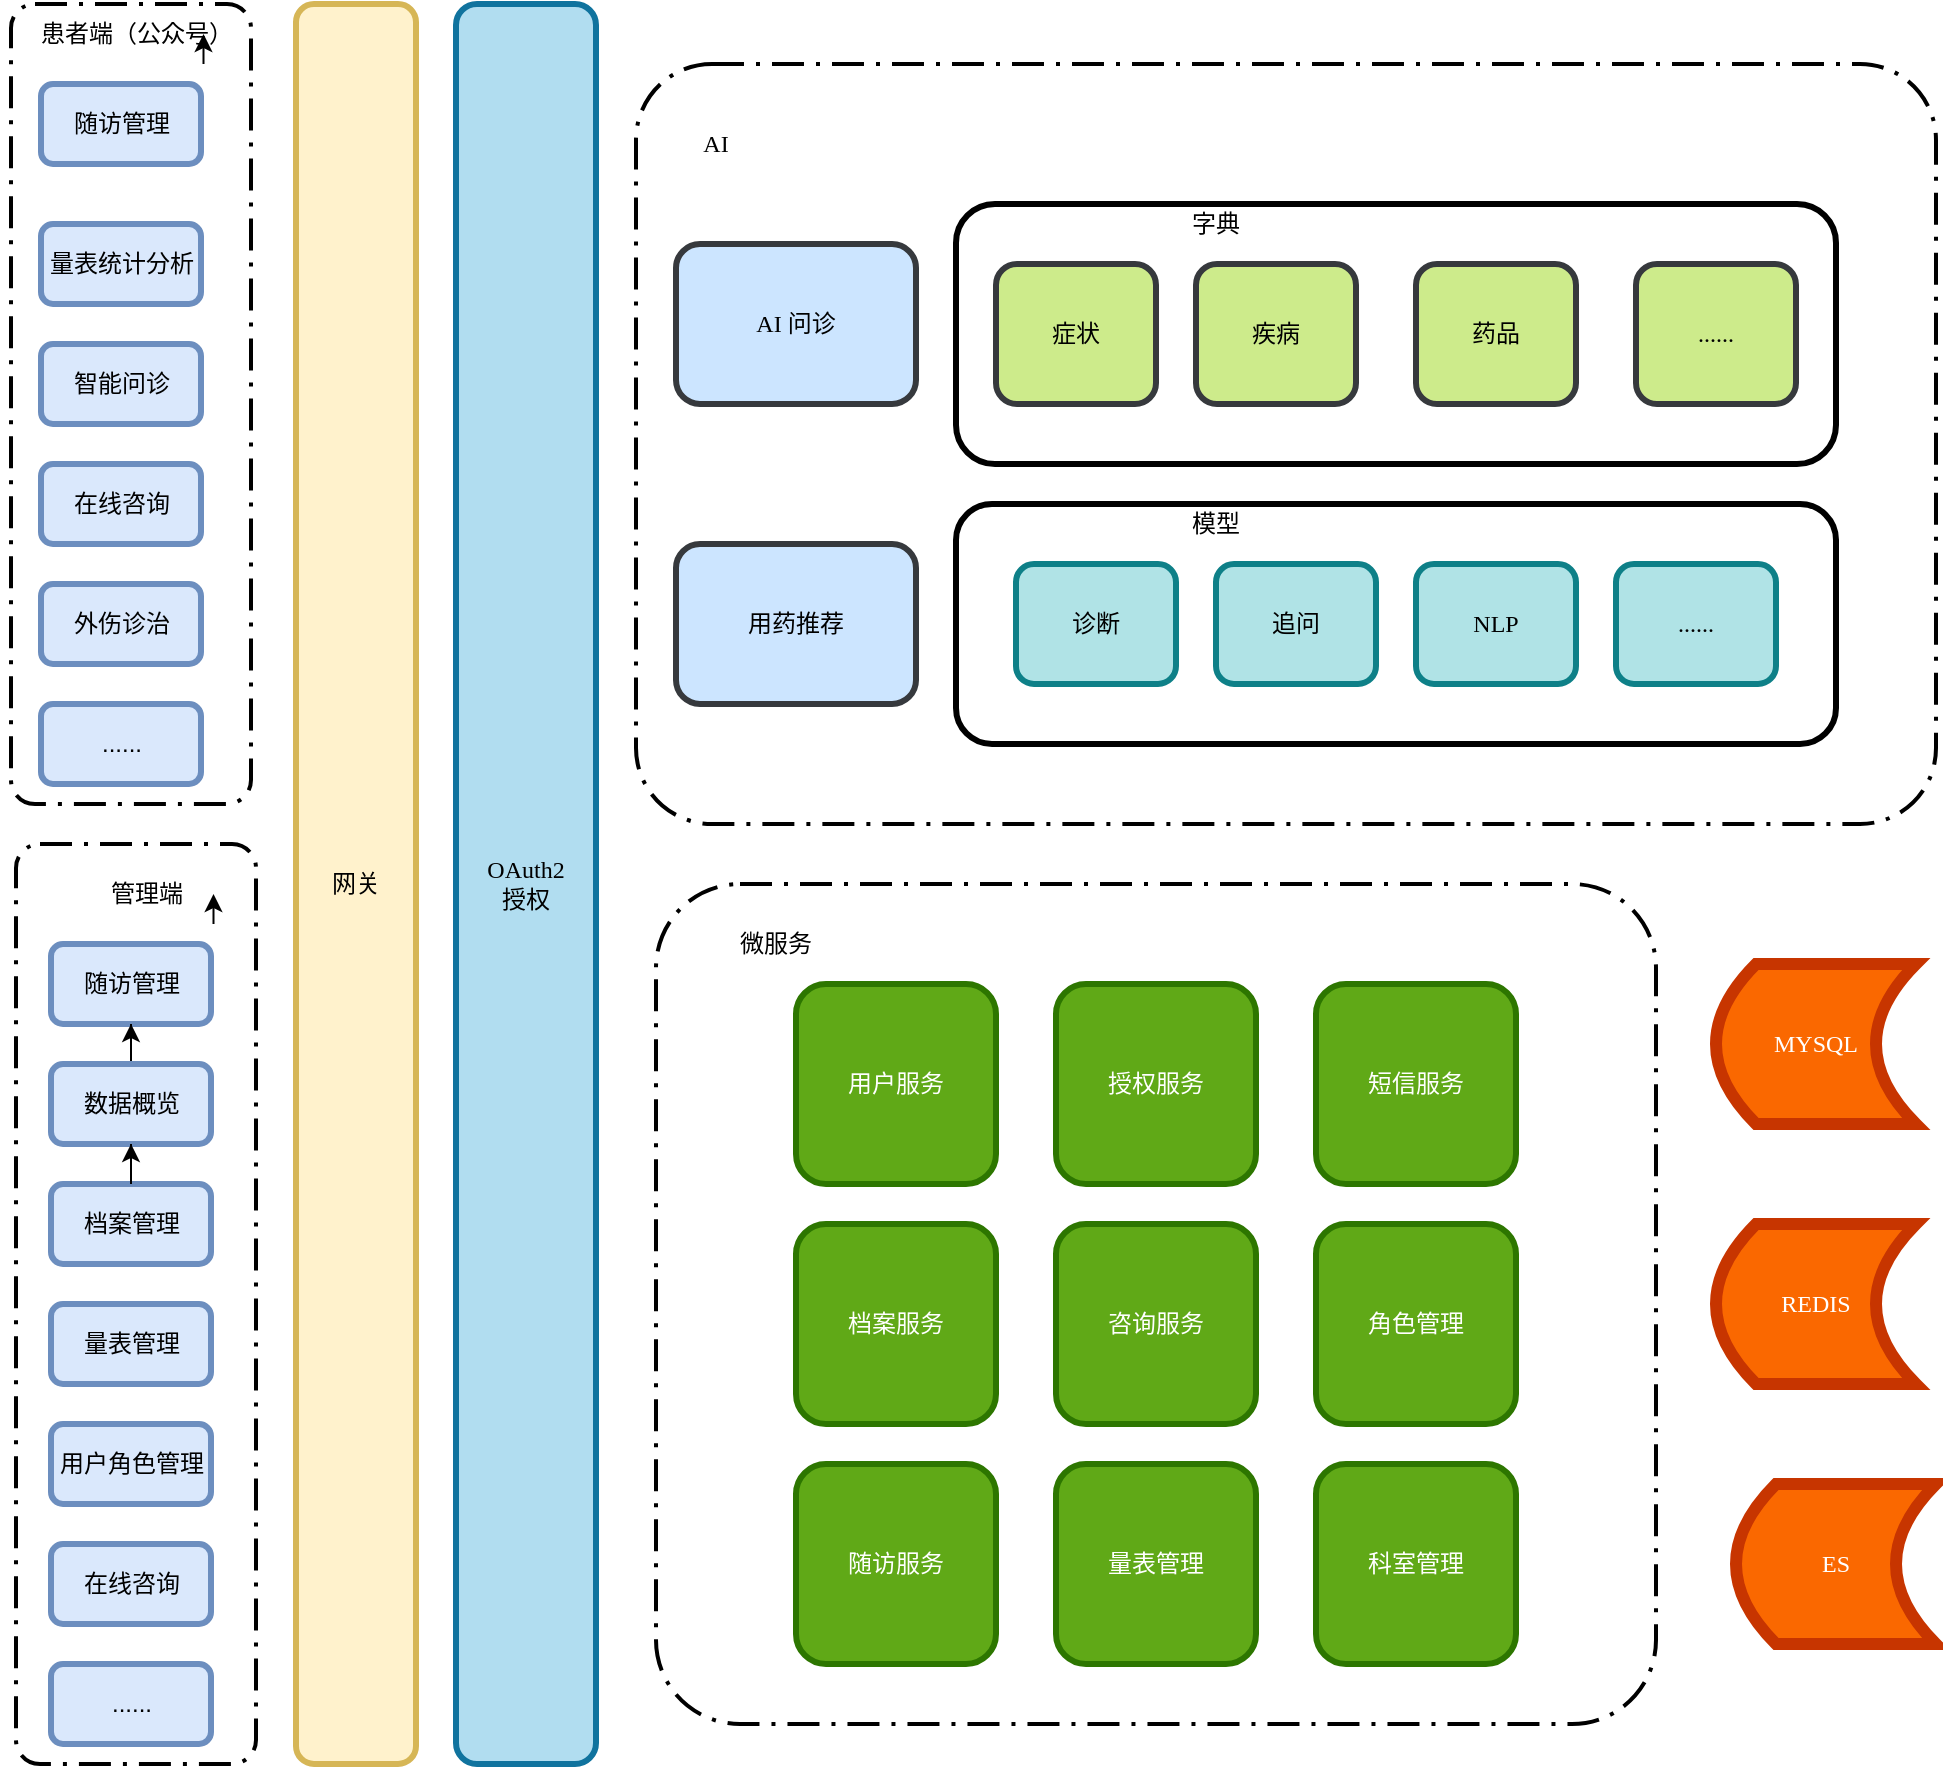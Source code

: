 <mxfile version="14.1.2" type="github"><diagram id="tH1zDseUI945wrasCAh4" name="Page-1"><mxGraphModel dx="1678" dy="849" grid="1" gridSize="10" guides="1" tooltips="1" connect="1" arrows="1" fold="1" page="1" pageScale="1" pageWidth="850" pageHeight="1100" math="0" shadow="0"><root><mxCell id="0"/><mxCell id="1" parent="0"/><mxCell id="unxmOJQ1eHxqmyFc98eH-2" value="" style="rounded=1;arcSize=10;dashed=1;strokeColor=#000000;fillColor=none;gradientColor=none;dashPattern=8 3 1 3;strokeWidth=2;" vertex="1" parent="1"><mxGeometry x="77.5" y="80" width="120" height="400" as="geometry"/></mxCell><mxCell id="unxmOJQ1eHxqmyFc98eH-3" value="" style="rounded=1;arcSize=10;dashed=1;dashPattern=8 3 1 3;strokeWidth=2;" vertex="1" parent="1"><mxGeometry x="390" y="110" width="650" height="380" as="geometry"/></mxCell><mxCell id="unxmOJQ1eHxqmyFc98eH-4" value="随访管理" style="shape=ext;rounded=1;html=1;whiteSpace=wrap;strokeWidth=3;fillColor=#dae8fc;strokeColor=#6c8ebf;" vertex="1" parent="1"><mxGeometry x="92.5" y="120" width="80" height="40" as="geometry"/></mxCell><UserObject label="患者端（公众号）" placeholders="1" name="Variable" id="unxmOJQ1eHxqmyFc98eH-8"><mxCell style="text;html=1;strokeColor=none;fillColor=none;align=center;verticalAlign=middle;whiteSpace=wrap;overflow=hidden;" vertex="1" parent="1"><mxGeometry x="72.5" y="80" width="135" height="30" as="geometry"/></mxCell></UserObject><mxCell id="unxmOJQ1eHxqmyFc98eH-9" style="edgeStyle=orthogonalEdgeStyle;rounded=0;orthogonalLoop=1;jettySize=auto;html=1;exitX=0.75;exitY=1;exitDx=0;exitDy=0;entryX=0.75;entryY=0.5;entryDx=0;entryDy=0;entryPerimeter=0;" edge="1" parent="1" source="unxmOJQ1eHxqmyFc98eH-8" target="unxmOJQ1eHxqmyFc98eH-8"><mxGeometry relative="1" as="geometry"/></mxCell><mxCell id="unxmOJQ1eHxqmyFc98eH-12" value="量表统计分析" style="shape=ext;rounded=1;html=1;whiteSpace=wrap;strokeWidth=3;fillColor=#dae8fc;strokeColor=#6c8ebf;" vertex="1" parent="1"><mxGeometry x="92.5" y="190" width="80" height="40" as="geometry"/></mxCell><mxCell id="unxmOJQ1eHxqmyFc98eH-13" value="智能问诊" style="shape=ext;rounded=1;html=1;whiteSpace=wrap;strokeWidth=3;fillColor=#dae8fc;strokeColor=#6c8ebf;" vertex="1" parent="1"><mxGeometry x="92.5" y="250" width="80" height="40" as="geometry"/></mxCell><mxCell id="unxmOJQ1eHxqmyFc98eH-14" value="在线咨询" style="shape=ext;rounded=1;html=1;whiteSpace=wrap;strokeWidth=3;fillColor=#dae8fc;strokeColor=#6c8ebf;" vertex="1" parent="1"><mxGeometry x="92.5" y="310" width="80" height="40" as="geometry"/></mxCell><mxCell id="unxmOJQ1eHxqmyFc98eH-15" value="外伤诊治" style="shape=ext;rounded=1;html=1;whiteSpace=wrap;strokeWidth=3;fillColor=#dae8fc;strokeColor=#6c8ebf;" vertex="1" parent="1"><mxGeometry x="92.5" y="370" width="80" height="40" as="geometry"/></mxCell><mxCell id="unxmOJQ1eHxqmyFc98eH-16" value="......" style="shape=ext;rounded=1;html=1;whiteSpace=wrap;strokeWidth=3;fillColor=#dae8fc;strokeColor=#6c8ebf;" vertex="1" parent="1"><mxGeometry x="92.5" y="430" width="80" height="40" as="geometry"/></mxCell><mxCell id="unxmOJQ1eHxqmyFc98eH-26" value="" style="rounded=1;arcSize=10;dashed=1;strokeColor=#000000;fillColor=none;gradientColor=none;dashPattern=8 3 1 3;strokeWidth=2;" vertex="1" parent="1"><mxGeometry x="80" y="500" width="120" height="460" as="geometry"/></mxCell><mxCell id="unxmOJQ1eHxqmyFc98eH-27" value="随访管理" style="shape=ext;rounded=1;html=1;whiteSpace=wrap;strokeWidth=3;fillColor=#dae8fc;strokeColor=#6c8ebf;" vertex="1" parent="1"><mxGeometry x="97.5" y="550" width="80" height="40" as="geometry"/></mxCell><UserObject label="管理端" placeholders="1" name="Variable" id="unxmOJQ1eHxqmyFc98eH-28"><mxCell style="text;html=1;strokeColor=none;fillColor=none;align=center;verticalAlign=middle;whiteSpace=wrap;overflow=hidden;" vertex="1" parent="1"><mxGeometry x="77.5" y="510" width="135" height="30" as="geometry"/></mxCell></UserObject><mxCell id="unxmOJQ1eHxqmyFc98eH-29" style="edgeStyle=orthogonalEdgeStyle;rounded=0;orthogonalLoop=1;jettySize=auto;html=1;exitX=0.75;exitY=1;exitDx=0;exitDy=0;entryX=0.75;entryY=0.5;entryDx=0;entryDy=0;entryPerimeter=0;" edge="1" parent="1" source="unxmOJQ1eHxqmyFc98eH-28" target="unxmOJQ1eHxqmyFc98eH-28"><mxGeometry relative="1" as="geometry"/></mxCell><mxCell id="unxmOJQ1eHxqmyFc98eH-64" value="" style="edgeStyle=orthogonalEdgeStyle;rounded=0;orthogonalLoop=1;jettySize=auto;html=1;fontFamily=Verdana;" edge="1" parent="1" source="unxmOJQ1eHxqmyFc98eH-65" target="unxmOJQ1eHxqmyFc98eH-27"><mxGeometry relative="1" as="geometry"/></mxCell><mxCell id="unxmOJQ1eHxqmyFc98eH-30" value="档案管理" style="shape=ext;rounded=1;html=1;whiteSpace=wrap;strokeWidth=3;fillColor=#dae8fc;strokeColor=#6c8ebf;" vertex="1" parent="1"><mxGeometry x="97.5" y="670" width="80" height="40" as="geometry"/></mxCell><mxCell id="unxmOJQ1eHxqmyFc98eH-31" value="量表管理" style="shape=ext;rounded=1;html=1;whiteSpace=wrap;strokeWidth=3;fillColor=#dae8fc;strokeColor=#6c8ebf;" vertex="1" parent="1"><mxGeometry x="97.5" y="730" width="80" height="40" as="geometry"/></mxCell><mxCell id="unxmOJQ1eHxqmyFc98eH-32" value="用户角色管理" style="shape=ext;rounded=1;html=1;whiteSpace=wrap;strokeWidth=3;fillColor=#dae8fc;strokeColor=#6c8ebf;" vertex="1" parent="1"><mxGeometry x="97.5" y="790" width="80" height="40" as="geometry"/></mxCell><mxCell id="unxmOJQ1eHxqmyFc98eH-33" value="在线咨询" style="shape=ext;rounded=1;html=1;whiteSpace=wrap;strokeWidth=3;fillColor=#dae8fc;strokeColor=#6c8ebf;" vertex="1" parent="1"><mxGeometry x="97.5" y="850" width="80" height="40" as="geometry"/></mxCell><mxCell id="unxmOJQ1eHxqmyFc98eH-34" value="......" style="shape=ext;rounded=1;html=1;whiteSpace=wrap;strokeWidth=3;fillColor=#dae8fc;strokeColor=#6c8ebf;" vertex="1" parent="1"><mxGeometry x="97.5" y="910" width="80" height="40" as="geometry"/></mxCell><mxCell id="unxmOJQ1eHxqmyFc98eH-35" value="网关" style="rounded=1;whiteSpace=wrap;html=1;strokeColor=#d6b656;strokeWidth=3;fontFamily=Verdana;horizontal=1;align=center;verticalAlign=middle;direction=west;fillColor=#fff2cc;" vertex="1" parent="1"><mxGeometry x="220" y="80" width="60" height="880" as="geometry"/></mxCell><mxCell id="unxmOJQ1eHxqmyFc98eH-36" value="OAuth2&lt;br&gt;授权" style="rounded=1;whiteSpace=wrap;html=1;strokeColor=#10739e;strokeWidth=3;fontFamily=Verdana;align=center;fillColor=#b1ddf0;" vertex="1" parent="1"><mxGeometry x="300" y="80" width="70" height="880" as="geometry"/></mxCell><mxCell id="unxmOJQ1eHxqmyFc98eH-38" value="AI" style="text;html=1;strokeColor=none;fillColor=none;align=center;verticalAlign=middle;whiteSpace=wrap;rounded=0;fontFamily=Verdana;" vertex="1" parent="1"><mxGeometry x="410" y="140" width="40" height="20" as="geometry"/></mxCell><mxCell id="unxmOJQ1eHxqmyFc98eH-41" value="AI 问诊" style="shape=ext;rounded=1;html=1;whiteSpace=wrap;strokeColor=#36393d;strokeWidth=3;fontFamily=Verdana;align=center;fillColor=#cce5ff;" vertex="1" parent="1"><mxGeometry x="410" y="200" width="120" height="80" as="geometry"/></mxCell><mxCell id="unxmOJQ1eHxqmyFc98eH-42" value="用药推荐" style="shape=ext;rounded=1;html=1;whiteSpace=wrap;strokeColor=#36393d;strokeWidth=3;fontFamily=Verdana;align=center;fillColor=#cce5ff;" vertex="1" parent="1"><mxGeometry x="410" y="350" width="120" height="80" as="geometry"/></mxCell><mxCell id="unxmOJQ1eHxqmyFc98eH-43" value="" style="rounded=1;whiteSpace=wrap;html=1;strokeColor=#000000;strokeWidth=3;fontFamily=Verdana;align=center;" vertex="1" parent="1"><mxGeometry x="550" y="180" width="440" height="130" as="geometry"/></mxCell><mxCell id="unxmOJQ1eHxqmyFc98eH-44" value="字典" style="text;html=1;strokeColor=none;fillColor=none;align=center;verticalAlign=middle;whiteSpace=wrap;rounded=0;fontFamily=Verdana;" vertex="1" parent="1"><mxGeometry x="660" y="180" width="40" height="20" as="geometry"/></mxCell><mxCell id="unxmOJQ1eHxqmyFc98eH-45" value="症状" style="rounded=1;whiteSpace=wrap;html=1;strokeColor=#36393d;strokeWidth=3;fontFamily=Verdana;align=center;fillColor=#cdeb8b;" vertex="1" parent="1"><mxGeometry x="570" y="210" width="80" height="70" as="geometry"/></mxCell><mxCell id="unxmOJQ1eHxqmyFc98eH-46" value="疾病" style="rounded=1;whiteSpace=wrap;html=1;strokeColor=#36393d;strokeWidth=3;fontFamily=Verdana;align=center;fillColor=#cdeb8b;" vertex="1" parent="1"><mxGeometry x="670" y="210" width="80" height="70" as="geometry"/></mxCell><mxCell id="unxmOJQ1eHxqmyFc98eH-47" value="药品" style="rounded=1;whiteSpace=wrap;html=1;strokeColor=#36393d;strokeWidth=3;fontFamily=Verdana;align=center;fillColor=#cdeb8b;" vertex="1" parent="1"><mxGeometry x="780" y="210" width="80" height="70" as="geometry"/></mxCell><mxCell id="unxmOJQ1eHxqmyFc98eH-48" value="......" style="rounded=1;whiteSpace=wrap;html=1;strokeColor=#36393d;strokeWidth=3;fontFamily=Verdana;align=center;fillColor=#cdeb8b;" vertex="1" parent="1"><mxGeometry x="890" y="210" width="80" height="70" as="geometry"/></mxCell><mxCell id="unxmOJQ1eHxqmyFc98eH-49" value="" style="rounded=1;whiteSpace=wrap;html=1;strokeColor=#000000;strokeWidth=3;fontFamily=Verdana;align=center;" vertex="1" parent="1"><mxGeometry x="550" y="330" width="440" height="120" as="geometry"/></mxCell><mxCell id="unxmOJQ1eHxqmyFc98eH-50" value="诊断" style="rounded=1;whiteSpace=wrap;html=1;strokeColor=#0e8088;strokeWidth=3;fontFamily=Verdana;align=center;fillColor=#b0e3e6;" vertex="1" parent="1"><mxGeometry x="580" y="360" width="80" height="60" as="geometry"/></mxCell><mxCell id="unxmOJQ1eHxqmyFc98eH-51" value="模型" style="text;html=1;strokeColor=none;fillColor=none;align=center;verticalAlign=middle;whiteSpace=wrap;rounded=0;fontFamily=Verdana;" vertex="1" parent="1"><mxGeometry x="660" y="330" width="40" height="20" as="geometry"/></mxCell><mxCell id="unxmOJQ1eHxqmyFc98eH-52" value="追问" style="rounded=1;whiteSpace=wrap;html=1;strokeColor=#0e8088;strokeWidth=3;fontFamily=Verdana;align=center;fillColor=#b0e3e6;" vertex="1" parent="1"><mxGeometry x="680" y="360" width="80" height="60" as="geometry"/></mxCell><mxCell id="unxmOJQ1eHxqmyFc98eH-53" value="NLP" style="rounded=1;whiteSpace=wrap;html=1;strokeColor=#0e8088;strokeWidth=3;fontFamily=Verdana;align=center;fillColor=#b0e3e6;" vertex="1" parent="1"><mxGeometry x="780" y="360" width="80" height="60" as="geometry"/></mxCell><mxCell id="unxmOJQ1eHxqmyFc98eH-54" value="......" style="rounded=1;whiteSpace=wrap;html=1;strokeColor=#0e8088;strokeWidth=3;fontFamily=Verdana;align=center;fillColor=#b0e3e6;" vertex="1" parent="1"><mxGeometry x="880" y="360" width="80" height="60" as="geometry"/></mxCell><mxCell id="unxmOJQ1eHxqmyFc98eH-56" value="" style="rounded=1;arcSize=10;dashed=1;strokeColor=#000000;fillColor=none;gradientColor=none;dashPattern=8 3 1 3;strokeWidth=2;fontFamily=Verdana;align=center;" vertex="1" parent="1"><mxGeometry x="400" y="520" width="500" height="420" as="geometry"/></mxCell><mxCell id="unxmOJQ1eHxqmyFc98eH-57" value="微服务" style="text;html=1;strokeColor=none;fillColor=none;align=center;verticalAlign=middle;whiteSpace=wrap;rounded=0;fontFamily=Verdana;" vertex="1" parent="1"><mxGeometry x="440" y="540" width="40" height="20" as="geometry"/></mxCell><mxCell id="unxmOJQ1eHxqmyFc98eH-58" value="用户服务" style="rounded=1;whiteSpace=wrap;html=1;strokeWidth=3;fontFamily=Verdana;align=center;fillColor=#60a917;strokeColor=#2D7600;fontColor=#ffffff;" vertex="1" parent="1"><mxGeometry x="470" y="570" width="100" height="100" as="geometry"/></mxCell><mxCell id="unxmOJQ1eHxqmyFc98eH-59" value="档案服务" style="rounded=1;whiteSpace=wrap;html=1;strokeWidth=3;fontFamily=Verdana;align=center;fillColor=#60a917;strokeColor=#2D7600;fontColor=#ffffff;" vertex="1" parent="1"><mxGeometry x="470" y="690" width="100" height="100" as="geometry"/></mxCell><mxCell id="unxmOJQ1eHxqmyFc98eH-60" value="随访服务" style="rounded=1;whiteSpace=wrap;html=1;strokeWidth=3;fontFamily=Verdana;align=center;fillColor=#60a917;strokeColor=#2D7600;fontColor=#ffffff;" vertex="1" parent="1"><mxGeometry x="470" y="810" width="100" height="100" as="geometry"/></mxCell><mxCell id="unxmOJQ1eHxqmyFc98eH-61" value="授权服务" style="rounded=1;whiteSpace=wrap;html=1;strokeWidth=3;fontFamily=Verdana;align=center;fillColor=#60a917;strokeColor=#2D7600;fontColor=#ffffff;" vertex="1" parent="1"><mxGeometry x="600" y="570" width="100" height="100" as="geometry"/></mxCell><mxCell id="unxmOJQ1eHxqmyFc98eH-62" value="短信服务" style="rounded=1;whiteSpace=wrap;html=1;strokeWidth=3;fontFamily=Verdana;align=center;fillColor=#60a917;strokeColor=#2D7600;fontColor=#ffffff;" vertex="1" parent="1"><mxGeometry x="730" y="570" width="100" height="100" as="geometry"/></mxCell><mxCell id="unxmOJQ1eHxqmyFc98eH-63" value="咨询服务" style="rounded=1;whiteSpace=wrap;html=1;strokeWidth=3;fontFamily=Verdana;align=center;fillColor=#60a917;strokeColor=#2D7600;fontColor=#ffffff;" vertex="1" parent="1"><mxGeometry x="600" y="690" width="100" height="100" as="geometry"/></mxCell><mxCell id="unxmOJQ1eHxqmyFc98eH-65" value="数据概览" style="shape=ext;rounded=1;html=1;whiteSpace=wrap;strokeWidth=3;fillColor=#dae8fc;strokeColor=#6c8ebf;" vertex="1" parent="1"><mxGeometry x="97.5" y="610" width="80" height="40" as="geometry"/></mxCell><mxCell id="unxmOJQ1eHxqmyFc98eH-66" value="" style="edgeStyle=orthogonalEdgeStyle;rounded=0;orthogonalLoop=1;jettySize=auto;html=1;fontFamily=Verdana;" edge="1" parent="1" source="unxmOJQ1eHxqmyFc98eH-30" target="unxmOJQ1eHxqmyFc98eH-65"><mxGeometry relative="1" as="geometry"><mxPoint x="137.5" y="670" as="sourcePoint"/><mxPoint x="137.5" y="590" as="targetPoint"/></mxGeometry></mxCell><mxCell id="unxmOJQ1eHxqmyFc98eH-67" value="量表管理" style="rounded=1;whiteSpace=wrap;html=1;strokeWidth=3;fontFamily=Verdana;align=center;fillColor=#60a917;strokeColor=#2D7600;fontColor=#ffffff;" vertex="1" parent="1"><mxGeometry x="600" y="810" width="100" height="100" as="geometry"/></mxCell><mxCell id="unxmOJQ1eHxqmyFc98eH-68" value="角色管理" style="rounded=1;whiteSpace=wrap;html=1;strokeWidth=3;fontFamily=Verdana;align=center;fillColor=#60a917;strokeColor=#2D7600;fontColor=#ffffff;" vertex="1" parent="1"><mxGeometry x="730" y="690" width="100" height="100" as="geometry"/></mxCell><mxCell id="unxmOJQ1eHxqmyFc98eH-70" value="科室管理" style="rounded=1;whiteSpace=wrap;html=1;strokeWidth=3;fontFamily=Verdana;align=center;fillColor=#60a917;strokeColor=#2D7600;fontColor=#ffffff;" vertex="1" parent="1"><mxGeometry x="730" y="810" width="100" height="100" as="geometry"/></mxCell><mxCell id="unxmOJQ1eHxqmyFc98eH-71" value="MYSQL" style="shape=dataStorage;whiteSpace=wrap;html=1;fixedSize=1;strokeColor=#C73500;strokeWidth=6;fontFamily=Verdana;align=center;fillColor=#fa6800;fontColor=#ffffff;" vertex="1" parent="1"><mxGeometry x="930" y="560" width="100" height="80" as="geometry"/></mxCell><mxCell id="unxmOJQ1eHxqmyFc98eH-72" value="REDIS" style="shape=dataStorage;whiteSpace=wrap;html=1;fixedSize=1;strokeColor=#C73500;strokeWidth=6;fontFamily=Verdana;align=center;fillColor=#fa6800;fontColor=#ffffff;" vertex="1" parent="1"><mxGeometry x="930" y="690" width="100" height="80" as="geometry"/></mxCell><mxCell id="unxmOJQ1eHxqmyFc98eH-73" value="ES" style="shape=dataStorage;whiteSpace=wrap;html=1;fixedSize=1;strokeColor=#C73500;strokeWidth=6;fontFamily=Verdana;align=center;fillColor=#fa6800;fontColor=#ffffff;" vertex="1" parent="1"><mxGeometry x="940" y="820" width="100" height="80" as="geometry"/></mxCell></root></mxGraphModel></diagram></mxfile>